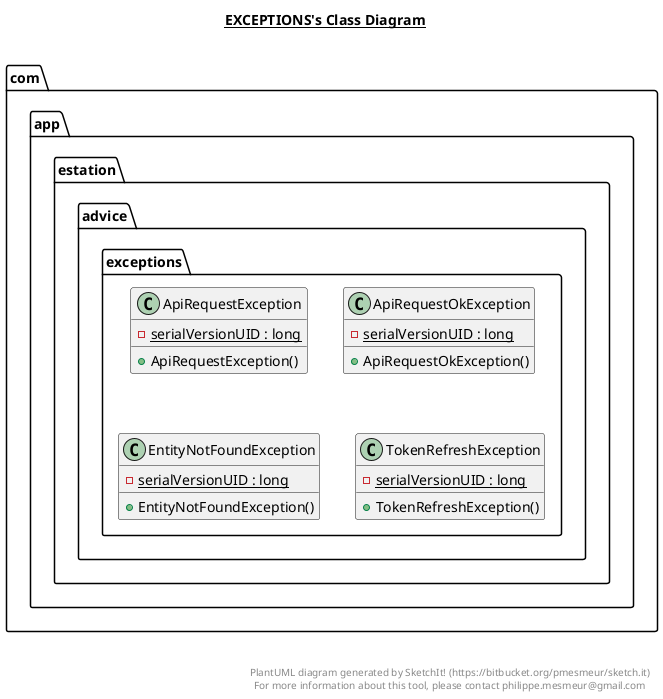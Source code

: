 @startuml

title __EXCEPTIONS's Class Diagram__\n

  namespace com.app.estation {
    namespace advice {
      namespace exceptions {
        class com.app.estation.advice.exceptions.ApiRequestException {
            {static} - serialVersionUID : long
            + ApiRequestException()
        }
      }
    }
  }
  

  namespace com.app.estation {
    namespace advice {
      namespace exceptions {
        class com.app.estation.advice.exceptions.ApiRequestOkException {
            {static} - serialVersionUID : long
            + ApiRequestOkException()
        }
      }
    }
  }
  

  namespace com.app.estation {
    namespace advice {
      namespace exceptions {
        class com.app.estation.advice.exceptions.EntityNotFoundException {
            {static} - serialVersionUID : long
            + EntityNotFoundException()
        }
      }
    }
  }
  

  namespace com.app.estation {
    namespace advice {
      namespace exceptions {
        class com.app.estation.advice.exceptions.TokenRefreshException {
            {static} - serialVersionUID : long
            + TokenRefreshException()
        }
      }
    }
  }
  



right footer


PlantUML diagram generated by SketchIt! (https://bitbucket.org/pmesmeur/sketch.it)
For more information about this tool, please contact philippe.mesmeur@gmail.com
endfooter

@enduml
